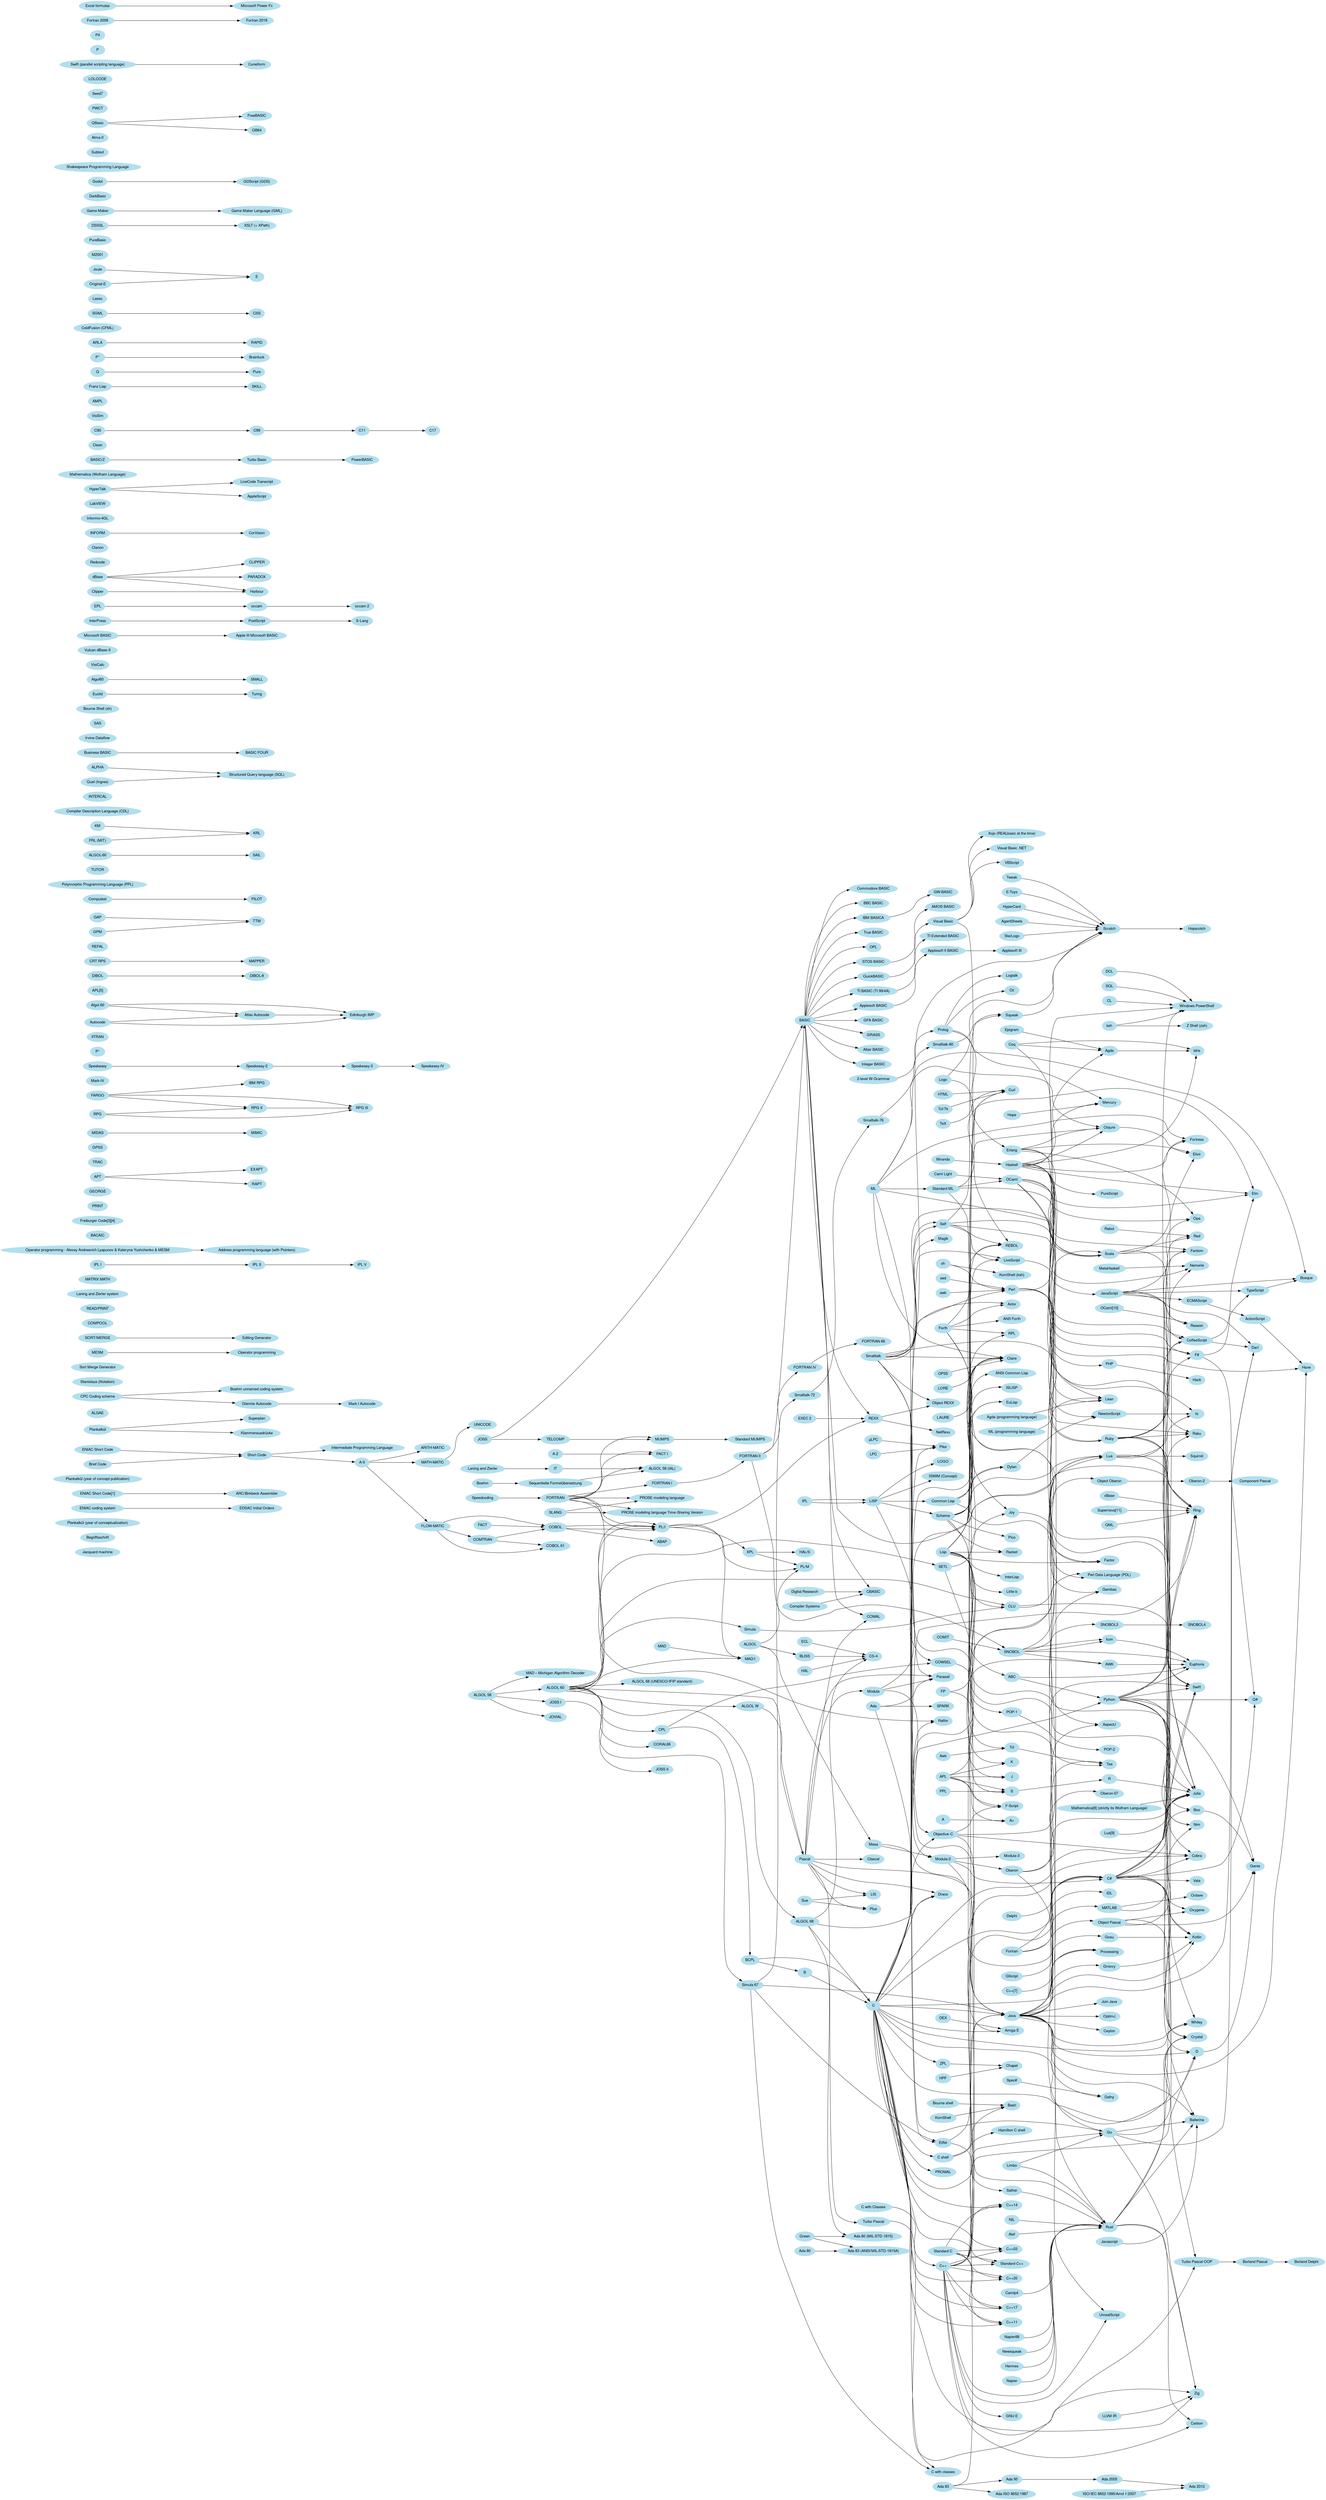 digraph languages {

  fontname="Helvetica,Arial,sans-serif";
  node [fontname="Helvetica,Arial,sans-serif"];
  edge [fontname="Helvetica,Arial,sans-serif"];
  node [color=lightblue2, style=filled];
  rankdir="LR";

  
    
      "Jacquard machine"
    
  
    
      "Begriffsschrift"
    
  
    
      "Plankalkül (year of conceptualization)"
    
  
    
      "ENIAC coding system"
    
  
    
      "ENIAC Short Code[1]" -> "ARC/Birkbeck Assembler"
    
  
    
      "Plankalkül (year of concept publication)"
    
  
    
      "ENIAC coding system" -> "EDSAC Initial Orders"
    
  
    
      "ENIAC Short Code" -> "Short Code"
    
  
    
      "Brief Code" -> "Short Code"
    
  
    
      "Plankalkül" -> "Superplan"
    
  
    
      "ALGAE"
    
  
    
      "Short Code" -> "Intermediate Programming Language"
    
  
    
      "CPC Coding scheme" -> "Boehm unnamed coding system"
    
  
    
      "Plankalkül" -> "Klammerausdrücke"
    
  
    
      "Stanislaus (Notation)"
    
  
    
      "Sort Merge Generator"
    
  
    
      "Short Code" -> "A-0"
    
  
    
      "CPC Coding scheme" -> "Glennie Autocode"
    
  
    
      "MESM" -> "Operator programming"
    
  
    
      "SORT/MERGE" -> "Editing Generator"
    
  
    
      "COMPOOL"
    
  
    
      "Speedcoding"
    
  
    
      "READ/PRINT"
    
  
    
      "Laning and Zierler system"
    
  
    
      "Glennie Autocode" -> "Mark I Autocode"
    
  
    
      "Speedcoding" -> "FORTRAN"
    
  
    
      "A-0" -> "ARITH-MATIC"
    
  
    
      "A-0" -> "MATH-MATIC"
    
  
    
      "MATRIX MATH"
    
  
    
      "IPL I"
    
  
    
      "Operator programming - Alexey Andreevich Lyapunov & Kateryna Yushchenko & MESM" -> "Address programming language (with Pointers)"
    
  
    
      "A-0" -> "FLOW-MATIC"
    
  
    
      "BACAIC"
    
  
    
      "FORTRAN" -> "PACT I"
    
  
    
      "A-2" -> "PACT I"
    
  
    
      "Freiburger Code[3][4]"
    
  
    
      "Boehm" -> "Sequentielle Formelübersetzung"
    
  
    
      "Laning and Zierler" -> "IT"
    
  
    
      "PRINT"
    
  
    
      "IPL I" -> "IPL II"
    
  
    
      "IPL" -> "LISP"
    
  
    
      "FLOW-MATIC" -> "COMTRAN"
    
  
    
      "GEORGE"
    
  
    
      "FORTRAN" -> "FORTRAN I"
    
  
    
      "MATH-MATIC" -> "UNICODE"
    
  
    
      "COMIT"
    
  
    
      "FORTRAN I" -> "FORTRAN II"
    
  
    
      "FORTRAN" -> "ALGOL 58 (IAL)"
    
  
    
      "IT" -> "ALGOL 58 (IAL)"
    
  
    
      "Sequentielle Formelübersetzung" -> "ALGOL 58 (IAL)"
    
  
    
      "IPL II" -> "IPL V"
    
  
    
      "APT"
    
  
    
      "FACT"
    
  
    
      "FLOW-MATIC" -> "COBOL"
    
  
    
      "COMTRAN" -> "COBOL"
    
  
    
      "FACT" -> "COBOL"
    
  
    
      "ALGOL 58" -> "JOVIAL"
    
  
    
      "IPL" -> "LISP"
    
  
    
      "ALGOL 58" -> "MAD – Michigan Algorithm Decoder"
    
  
    
      "TRAC"
    
  
    
      "ALGOL 58" -> "ALGOL 60"
    
  
    
      "FLOW-MATIC" -> "COBOL 61"
    
  
    
      "COMTRAN" -> "COBOL 61"
    
  
    
      "COMIT"
    
  
    
      "GPSS"
    
  
    
      "FORTRAN II" -> "FORTRAN IV"
    
  
    
      "APL"
    
  
    
      "ALGOL 60" -> "Simula"
    
  
    
      "FORTRAN II" -> "SNOBOL"
    
  
    
      "COMIT" -> "SNOBOL"
    
  
    
      "ALGOL 60" -> "CPL"
    
  
    
      "SNOBOL" -> "SNOBOL3"
    
  
    
      "ALGOL 60" -> "ALGOL 68"
    
  
    
      "ALGOL 58" -> "JOSS I"
    
  
    
      "MIDAS" -> "MIMIC"
    
  
    
      "CPL" -> "COWSEL"
    
  
    
      "LISP" -> "COWSEL"
    
  
    
      "ALGOL 60" -> "PL/I"
    
  
    
      "COBOL" -> "PL/I"
    
  
    
      "FORTRAN" -> "PL/I"
    
  
    
      "FORTRAN II" -> "BASIC"
    
  
    
      "JOSS" -> "BASIC"
    
  
    
      "FARGO" -> "IBM RPG"
    
  
    
      "Mark-IV"
    
  
    
      "Speakeasy" -> "Speakeasy-2"
    
  
    
      "TRAC"
    
  
    
      "P′′"
    
  
    
      "IITRAN"
    
  
    
      "FARGO" -> "RPG II"
    
  
    
      "RPG" -> "RPG II"
    
  
    
      "MAD" -> "MAD/I"
    
  
    
      "ALGOL 60" -> "MAD/I"
    
  
    
      "PL/I" -> "MAD/I"
    
  
    
      "JOSS" -> "TELCOMP"
    
  
    
      "Algol 60" -> "Atlas Autocode"
    
  
    
      "Autocode" -> "Atlas Autocode"
    
  
    
      "JOSS I" -> "JOSS II"
    
  
    
      "ALGOL 60" -> "ALGOL W"
    
  
    
      "FORTRAN IV" -> "FORTRAN 66"
    
  
    
      "LISP" -> "ISWIM (Concept)"
    
  
    
      "ALGOL 60" -> "CORAL66"
    
  
    
      "APL[5]"
    
  
    
      "CPL" -> "BCPL"
    
  
    
      "FORTRAN" -> "MUMPS"
    
  
    
      "TELCOMP" -> "MUMPS"
    
  
    
      "ALGOL 60" -> "Simula 67"
    
  
    
      "Lisp" -> "InterLisp"
    
  
    
      "APT" -> "EXAPT"
    
  
    
      "SNOBOL3" -> "SNOBOL4"
    
  
    
      "PL/I" -> "XPL"
    
  
    
      "ALGOL 60" -> "ALGOL 68 (UNESCO/IFIP standard)"
    
  
    
      "COWSEL" -> "POP-1"
    
  
    
      "DIBOL" -> "DIBOL-8"
    
  
    
      "Forth"
    
  
    
      "LISP" -> "LOGO"
    
  
    
      "CRT RPS" -> "MAPPER"
    
  
    
      "REFAL"
    
  
    
      "GAP" -> "TTM"
    
  
    
      "GPM" -> "TTM"
    
  
    
      "Computest" -> "PILOT"
    
  
    
      "ALGOL 60" -> "PL/I"
    
  
    
      "COBOL" -> "PL/I"
    
  
    
      "FORTRAN" -> "PL/I"
    
  
    
      "BCPL" -> "B"
    
  
    
      "Polymorphic Programming Language (PPL)"
    
  
    
      "ALGOL 60" -> "SETL"
    
  
    
      "TUTOR"
    
  
    
      "Algol 60" -> "Edinburgh IMP"
    
  
    
      "Autocode" -> "Edinburgh IMP"
    
  
    
      "Atlas Autocode" -> "Edinburgh IMP"
    
  
    
      "Forth"
    
  
    
      "POP-1" -> "POP-2"
    
  
    
      "ALGOL-60" -> "SAIL"
    
  
    
      "ALGOL 60" -> "Pascal"
    
  
    
      "ALGOL W" -> "Pascal"
    
  
    
      "ALGOL" -> "BLISS"
    
  
    
      "KM" -> "KRL"
    
  
    
      "FRL (MIT)" -> "KRL"
    
  
    
      "Compiler Description Language (CDL)"
    
  
    
      "Simula 67" -> "Smalltalk-72"
    
  
    
      "PL/I" -> "PL/M"
    
  
    
      "ALGOL" -> "PL/M"
    
  
    
      "XPL" -> "PL/M"
    
  
    
      "B" -> "C"
    
  
    
      "BCPL" -> "C"
    
  
    
      "ALGOL 68" -> "C"
    
  
    
      "INTERCAL"
    
  
    
      "2-level W-Grammar" -> "Prolog"
    
  
    
      "ALPHA" -> "Structured Query language (SQL)"
    
  
    
      "Quel (Ingres)" -> "Structured Query language (SQL)"
    
  
    
      "Pascal" -> "COMAL"
    
  
    
      "BASIC" -> "COMAL"
    
  
    
      "ML"
    
  
    
      "Pascal" -> "LIS"
    
  
    
      "Sue" -> "LIS"
    
  
    
      "Speakeasy-2" -> "Speakeasy-3"
    
  
    
      "ALGOL 60" -> "CLU"
    
  
    
      "Lisp" -> "CLU"
    
  
    
      "Simula" -> "CLU"
    
  
    
      "BASIC" -> "GRASS"
    
  
    
      "Business BASIC" -> "BASIC FOUR"
    
  
    
      "SLANG" -> "PROSE modeling language"
    
  
    
      "FORTRAN" -> "PROSE modeling language"
    
  
    
      "SETL" -> "ABC"
    
  
    
      "Irvine Dataflow"
    
  
    
      "SLANG" -> "PROSE modeling language Time-Sharing Version"
    
  
    
      "FORTRAN" -> "PROSE modeling language Time-Sharing Version"
    
  
    
      "LISP" -> "Scheme"
    
  
    
      "BASIC" -> "Altair BASIC"
    
  
    
      "ALGOL 68" -> "CS-4"
    
  
    
      "BLISS" -> "CS-4"
    
  
    
      "ECL" -> "CS-4"
    
  
    
      "HAL" -> "CS-4"
    
  
    
      "Pascal" -> "Modula"
    
  
    
      "Pascal" -> "Plus"
    
  
    
      "Sue" -> "Plus"
    
  
    
      "Smalltalk-72" -> "Smalltalk-76"
    
  
    
      "ALGOL" -> "Mesa"
    
  
    
      "C" -> "Ratfor"
    
  
    
      "FORTRAN" -> "Ratfor"
    
  
    
      "APL" -> "S"
    
  
    
      "PPL" -> "S"
    
  
    
      "Scheme" -> "S"
    
  
    
      "SAS"
    
  
    
      "BASIC" -> "Integer BASIC"
    
  
    
      "FP"
    
  
    
      "Bourne Shell (sh)"
    
  
    
      "BASIC" -> "Commodore BASIC"
    
  
    
      "Fortran" -> "IDL"
    
  
    
      "MUMPS" -> "Standard MUMPS"
    
  
    
      "SNOBOL" -> "Icon"
    
  
    
      "Euclid"
    
  
    
      "BASIC" -> "Applesoft BASIC"
    
  
    
      "APT" -> "RAPT"
    
  
    
      "C" -> "C shell"
    
  
    
      "FARGO" -> "RPG III"
    
  
    
      "RPG" -> "RPG III"
    
  
    
      "RPG II" -> "RPG III"
    
  
    
      "XPL" -> "HAL/S"
    
  
    
      "Applesoft BASIC" -> "Applesoft II BASIC"
    
  
    
      "Irvine Dataflow"
    
  
    
      "Fortran" -> "MATLAB"
    
  
    
      "Algol60" -> "SMALL"
    
  
    
      "VisiCalc"
    
  
    
      "BASIC" -> "TI BASIC (TI 99/4A)"
    
  
    
      "Modula" -> "Modula-2"
    
  
    
      "Mesa" -> "Modula-2"
    
  
    
      "PL/I" -> "REXX"
    
  
    
      "BASIC" -> "REXX"
    
  
    
      "EXEC 2" -> "REXX"
    
  
    
      "C" -> "AWK"
    
  
    
      "SNOBOL" -> "AWK"
    
  
    
      "SNOBOL" -> "Icon"
    
  
    
      "Vulcan dBase-II"
    
  
    
      "ALGOL 68" -> "Ada 80 (MIL-STD-1815)"
    
  
    
      "Green" -> "Ada 80 (MIL-STD-1815)"
    
  
    
      "C" -> "C with classes"
    
  
    
      "Simula 67" -> "C with classes"
    
  
    
      "Applesoft II BASIC" -> "Applesoft III"
    
  
    
      "Microsoft BASIC" -> "Apple III Microsoft BASIC"
    
  
    
      "BASIC" -> "CBASIC"
    
  
    
      "Compiler Systems" -> "CBASIC"
    
  
    
      "Digital Research" -> "CBASIC"
    
  
    
      "Smalltalk-76" -> "Smalltalk-80"
    
  
    
      "TI BASIC (TI 99/4A)" -> "TI Extended BASIC"
    
  
    
      "BASIC" -> "BBC BASIC"
    
  
    
      "BASIC" -> "IBM BASICA"
    
  
    
      "Speakeasy-3" -> "Speakeasy-IV"
    
  
    
      "Pascal" -> "Draco"
    
  
    
      "C" -> "Draco"
    
  
    
      "ALGOL 68" -> "Draco"
    
  
    
      "InterPress" -> "PostScript"
    
  
    
      "Euclid" -> "Turing"
    
  
    
      "IBM BASICA" -> "GW-BASIC"
    
  
    
      "Pascal" -> "Turbo Pascal"
    
  
    
      "Ada 80" -> "Ada 83 (ANSI/MIL-STD-1815A)"
    
  
    
      "Green" -> "Ada 83 (ANSI/MIL-STD-1815A)"
    
  
    
      "Smalltalk" -> "Objective-C"
    
  
    
      "C" -> "Objective-C"
    
  
    
      "C with Classes" -> "C++"
    
  
    
      "BASIC" -> "True BASIC"
    
  
    
      "EPL" -> "occam"
    
  
    
      "COBOL" -> "ABAP"
    
  
    
      "sh" -> "KornShell (ksh)"
    
  
    
      "Pascal" -> "Clascal"
    
  
    
      "dBase" -> "CLIPPER"
    
  
    
      "LISP" -> "Common Lisp"
    
  
    
      "Coq"
    
  
    
      "Forth" -> "RPL"
    
  
    
      "Lisp" -> "RPL"
    
  
    
      "ML" -> "Standard ML"
    
  
    
      "Redcode"
    
  
    
      "BASIC" -> "OPL"
    
  
    
      "dBase" -> "PARADOX"
    
  
    
      "BASIC" -> "QuickBASIC"
    
  
    
      "Clarion"
    
  
    
      "INFORM" -> "CorVision"
    
  
    
      "Simula 67" -> "Eiffel"
    
  
    
      "Ada" -> "Eiffel"
    
  
    
      "BASIC" -> "GFA BASIC"
    
  
    
      "Informix-4GL"
    
  
    
      "LabVIEW"
    
  
    
      "Miranda"
    
  
    
      "Pascal" -> "Object Pascal"
    
  
    
      "C" -> "PROMAL"
    
  
    
      "Prolog" -> "Erlang"
    
  
    
      "Ada 83" -> "Ada ISO 8652:1987"
    
  
    
      "Smalltalk" -> "Self"
    
  
    
      "occam" -> "occam 2"
    
  
    
      "HyperTalk"
    
  
    
      "C" -> "Perl"
    
  
    
      "sed" -> "Perl"
    
  
    
      "awk" -> "Perl"
    
  
    
      "sh" -> "Perl"
    
  
    
      "Modula-2" -> "Oberon"
    
  
    
      "Mathematica (Wolfram Language)"
    
  
    
      "BASIC/Z" -> "Turbo Basic"
    
  
    
      "Clean"
    
  
    
      "MATLAB" -> "Octave"
    
  
    
      "Awk" -> "Tcl"
    
  
    
      "Lisp" -> "Tcl"
    
  
    
      "BASIC" -> "STOS BASIC"
    
  
    
      "Forth" -> "Actor"
    
  
    
      "Smalltalk" -> "Actor"
    
  
    
      "REXX" -> "Object REXX"
    
  
    
      "Smalltalk" -> "Object REXX"
    
  
    
      "Ada" -> "SPARK"
    
  
    
      "APL" -> "A+"
    
  
    
      "A" -> "A+"
    
  
    
      "C shell" -> "Hamilton C shell"
    
  
    
      "C90"
    
  
    
      "Turbo Pascal" -> "Turbo Pascal OOP"
    
  
    
      "Object Pascal" -> "Turbo Pascal OOP"
    
  
    
      "Modula-2" -> "Modula-3"
    
  
    
      "Turbo Basic" -> "PowerBASIC"
    
  
    
      "VisSim"
    
  
    
      "LPC"
    
  
    
      "Bourne shell" -> "Bash"
    
  
    
      "C shell" -> "Bash"
    
  
    
      "KornShell" -> "Bash"
    
  
    
      "Smalltalk" -> "Magik"
    
  
    
      "Eiffel" -> "Sather"
    
  
    
      "STOS BASIC" -> "AMOS BASIC"
    
  
    
      "AMPL"
    
  
    
      "Oberon" -> "Object Oberon"
    
  
    
      "APL" -> "J"
    
  
    
      "FP" -> "J"
    
  
    
      "Miranda" -> "Haskell"
    
  
    
      "Common Lisp" -> "EuLisp"
    
  
    
      "Scheme" -> "EuLisp"
    
  
    
      "ksh" -> "Z Shell (zsh)"
    
  
    
      "Franz Lisp" -> "SKILL"
    
  
    
      "C++" -> "GNU E"
    
  
    
      "HTML"
    
  
    
      "Object Oberon" -> "Oberon-2"
    
  
    
      "Prolog" -> "Oz"
    
  
    
      "Q"
    
  
    
      "ABC" -> "Python"
    
  
    
      "C" -> "Python"
    
  
    
      "QuickBASIC" -> "Visual Basic"
    
  
    
      "Turbo Pascal OOP" -> "Borland Pascal"
    
  
    
      "Common Lisp" -> "Dylan"
    
  
    
      "Scheme" -> "Dylan"
    
  
    
      "PostScript" -> "S-Lang"
    
  
    
      "Smalltalk" -> "Self"
    
  
    
      "DEX" -> "Amiga E"
    
  
    
      "C" -> "Amiga E"
    
  
    
      "Modula-2" -> "Amiga E"
    
  
    
      "P'′" -> "Brainfuck"
    
  
    
      "HyperTalk" -> "LiveCode Transcript"
    
  
    
      "HyperTalk" -> "AppleScript"
    
  
    
      "APL" -> "K"
    
  
    
      "Lisp" -> "K"
    
  
    
      "Scheme" -> "Lua"
    
  
    
      "SNOBOL" -> "Lua"
    
  
    
      "Modula" -> "Lua"
    
  
    
      "CLU" -> "Lua"
    
  
    
      "C++" -> "Lua"
    
  
    
      "S" -> "R"
    
  
    
      "C" -> "ZPL"
    
  
    
      "Self" -> "NewtonScript"
    
  
    
      "Dylan" -> "NewtonScript"
    
  
    
      "SNOBOL" -> "Euphoria"
    
  
    
      "AWK" -> "Euphoria"
    
  
    
      "ABC" -> "Euphoria"
    
  
    
      "Icon" -> "Euphoria"
    
  
    
      "Python" -> "Euphoria"
    
  
    
      "Smalltalk" -> "Claire"
    
  
    
      "SETL" -> "Claire"
    
  
    
      "OPS5" -> "Claire"
    
  
    
      "Lisp" -> "Claire"
    
  
    
      "ML" -> "Claire"
    
  
    
      "C" -> "Claire"
    
  
    
      "LORE" -> "Claire"
    
  
    
      "LAURE" -> "Claire"
    
  
    
      "Common Lisp" -> "ANSI Common Lisp"
    
  
    
      "ARLA" -> "RAPID"
    
  
    
      "LPC" -> "Pike"
    
  
    
      "C" -> "Pike"
    
  
    
      "µLPC" -> "Pike"
    
  
    
      "Forth" -> "ANS Forth"
    
  
    
      "Ada 83" -> "Ada 95"
    
  
    
      "Borland Pascal" -> "Borland Delphi"
    
  
    
      "ColdFusion (CFML)"
    
  
    
      "C" -> "Java"
    
  
    
      "Simula 67" -> "Java"
    
  
    
      "C++" -> "Java"
    
  
    
      "Smalltalk" -> "Java"
    
  
    
      "Ada 83" -> "Java"
    
  
    
      "Objective-C" -> "Java"
    
  
    
      "Mesa" -> "Java"
    
  
    
      "Self" -> "LiveScript"
    
  
    
      "C" -> "LiveScript"
    
  
    
      "Scheme" -> "LiveScript"
    
  
    
      "Prolog" -> "Mercury"
    
  
    
      "Hope" -> "Mercury"
    
  
    
      "Haskell" -> "Mercury"
    
  
    
      "Perl" -> "PHP"
    
  
    
      "Smalltalk" -> "Ruby"
    
  
    
      "Perl" -> "Ruby"
    
  
    
      "LiveScript" -> "JavaScript"
    
  
    
      "Scheme" -> "Racket"
    
  
    
      "Lisp" -> "Racket"
    
  
    
      "SGML" -> "CSS"
    
  
    
      "Lisp" -> "Curl"
    
  
    
      "C++" -> "Curl"
    
  
    
      "Tcl/Tk" -> "Curl"
    
  
    
      "TeX" -> "Curl"
    
  
    
      "HTML" -> "Curl"
    
  
    
      "Lasso"
    
  
    
      "APL" -> "Perl Data Language (PDL)"
    
  
    
      "Perl" -> "Perl Data Language (PDL)"
    
  
    
      "Visual Basic" -> "VBScript"
    
  
    
      "Caml Light" -> "OCaml"
    
  
    
      "Standard ML" -> "OCaml"
    
  
    
      "REXX" -> "NetRexx"
    
  
    
      "Oberon-2" -> "Component Pascal"
    
  
    
      "Joule" -> "E"
    
  
    
      "Original-E" -> "E"
    
  
    
      "Scheme" -> "Pico"
    
  
    
      "Smalltalk-80" -> "Squeak"
    
  
    
      "Self" -> "Squeak"
    
  
    
      "JavaScript" -> "ECMAScript"
    
  
    
      "Smalltalk" -> "F-Script"
    
  
    
      "APL" -> "F-Script"
    
  
    
      "Objective-C" -> "F-Script"
    
  
    
      "Common Lisp" -> "ISLISP"
    
  
    
      "Java" -> "Tea"
    
  
    
      "Scheme" -> "Tea"
    
  
    
      "Tcl" -> "Tea"
    
  
    
      "Self" -> "REBOL"
    
  
    
      "Forth" -> "REBOL"
    
  
    
      "Lisp" -> "REBOL"
    
  
    
      "Logo" -> "REBOL"
    
  
    
      "Prolog" -> "Logtalk"
    
  
    
      "ECMAScript" -> "ActionScript"
    
  
    
      "C++" -> "Standard C++"
    
  
    
      "Standard C" -> "Standard C++"
    
  
    
      "C" -> "Standard C++"
    
  
    
      "M2001"
    
  
    
      "PureBasic"
    
  
    
      "C++" -> "UnrealScript"
    
  
    
      "Java" -> "UnrealScript"
    
  
    
      "DSSSL" -> "XSLT (+ XPath)"
    
  
    
      "Visual Basic" -> "Xojo (REALbasic at the time)"
    
  
    
      "C90" -> "C99"
    
  
    
      "Visual Basic" -> "Gambas"
    
  
    
      "Java" -> "Gambas"
    
  
    
      "Game Maker" -> "Game Maker Language (GML)"
    
  
    
      "dBase" -> "Harbour"
    
  
    
      "Clipper" -> "Harbour"
    
  
    
      "Java" -> "Join Java"
    
  
    
      "DarkBasic"
    
  
    
      "C" -> "C#"
    
  
    
      "C++" -> "C#"
    
  
    
      "Java" -> "C#"
    
  
    
      "Delphi" -> "C#"
    
  
    
      "Modula-2" -> "C#"
    
  
    
      "FP" -> "Joy"
    
  
    
      "Forth" -> "Joy"
    
  
    
      "Java" -> "AspectJ"
    
  
    
      "Common Lisp" -> "AspectJ"
    
  
    
      "C" -> "D"
    
  
    
      "C++" -> "D"
    
  
    
      "C#" -> "D"
    
  
    
      "Java" -> "D"
    
  
    
      "Java" -> "Processing"
    
  
    
      "C" -> "Processing"
    
  
    
      "C++[7]" -> "Processing"
    
  
    
      "Visual Basic" -> "Visual Basic .NET"
    
  
    
      "Godot" -> "GDScript (GDS)"
    
  
    
      "Shakespeare Programming Language"
    
  
    
      "Self" -> "Io"
    
  
    
      "NewtonScript" -> "Io"
    
  
    
      "Lua" -> "Io"
    
  
    
      "GScript" -> "Gosu"
    
  
    
      "Logo" -> "Scratch"
    
  
    
      "Smalltalk" -> "Scratch"
    
  
    
      "Squeak" -> "Scratch"
    
  
    
      "E-Toys" -> "Scratch"
    
  
    
      "HyperCard" -> "Scratch"
    
  
    
      "AgentSheets" -> "Scratch"
    
  
    
      "StarLogo" -> "Scratch"
    
  
    
      "Tweak" -> "Scratch"
    
  
    
      "C#" -> "Nemerle"
    
  
    
      "ML" -> "Nemerle"
    
  
    
      "MetaHaskell" -> "Nemerle"
    
  
    
      "Joy" -> "Factor"
    
  
    
      "Forth" -> "Factor"
    
  
    
      "Lisp" -> "Factor"
    
  
    
      "Smalltalk" -> "Scala"
    
  
    
      "Java" -> "Scala"
    
  
    
      "Haskell" -> "Scala"
    
  
    
      "Standard ML" -> "Scala"
    
  
    
      "OCaml" -> "Scala"
    
  
    
      "C++" -> "C++03"
    
  
    
      "Standard C" -> "C++03"
    
  
    
      "C" -> "C++03"
    
  
    
      "Lua" -> "Squirrel"
    
  
    
      "Python" -> "Boo"
    
  
    
      "C#" -> "Boo"
    
  
    
      "Subtext"
    
  
    
      "Alma-0"
    
  
    
      "QBasic" -> "FreeBASIC"
    
  
    
      "Java" -> "Groovy"
    
  
    
      "Lisp" -> "Little b"
    
  
    
      "C#" -> "Fantom"
    
  
    
      "Scala" -> "Fantom"
    
  
    
      "Ruby" -> "Fantom"
    
  
    
      "Erlang" -> "Fantom"
    
  
    
      "OCaml" -> "F#"
    
  
    
      "C#" -> "F#"
    
  
    
      "Haskell" -> "F#"
    
  
    
      "ActionScript" -> "Haxe"
    
  
    
      "OCaml" -> "Haxe"
    
  
    
      "Java" -> "Haxe"
    
  
    
      "Object Pascal" -> "Oxygene"
    
  
    
      "C#" -> "Oxygene"
    
  
    
      "PWCT"
    
  
    
      "Seed7"
    
  
    
      "Python" -> "Cobra"
    
  
    
      "C#" -> "Cobra"
    
  
    
      "Eiffel" -> "Cobra"
    
  
    
      "Objective-C" -> "Cobra"
    
  
    
      "C#" -> "Windows PowerShell"
    
  
    
      "ksh" -> "Windows PowerShell"
    
  
    
      "Perl" -> "Windows PowerShell"
    
  
    
      "CL" -> "Windows PowerShell"
    
  
    
      "DCL" -> "Windows PowerShell"
    
  
    
      "SQL" -> "Windows PowerShell"
    
  
    
      "Java" -> "OptimJ"
    
  
    
      "Scala" -> "Fortress"
    
  
    
      "ML" -> "Fortress"
    
  
    
      "Haskell" -> "Fortress"
    
  
    
      "C#" -> "Vala"
    
  
    
      "Ada 95" -> "Ada 2005"
    
  
    
      "Coq" -> "Agda"
    
  
    
      "Epigram" -> "Agda"
    
  
    
      "Haskell" -> "Agda"
    
  
    
      "QBasic" -> "QB64"
    
  
    
      "Lisp" -> "Clojure"
    
  
    
      "ML" -> "Clojure"
    
  
    
      "Haskell" -> "Clojure"
    
  
    
      "Erlang" -> "Clojure"
    
  
    
      "LOLCODE"
    
  
    
      "Oberon" -> "Oberon-07"
    
  
    
      "Swift (parallel scripting language)"
    
  
    
      "Python" -> "Nim"
    
  
    
      "Lisp" -> "Nim"
    
  
    
      "Object Pascal" -> "Nim"
    
  
    
      "Python" -> "Genie"
    
  
    
      "Boo" -> "Genie"
    
  
    
      "D" -> "Genie"
    
  
    
      "Object Pascal" -> "Genie"
    
  
    
      "Q" -> "Pure"
    
  
    
      "HPF" -> "Chapel"
    
  
    
      "ZPL" -> "Chapel"
    
  
    
      "C" -> "Go"
    
  
    
      "Oberon" -> "Go"
    
  
    
      "Limbo" -> "Go"
    
  
    
      "Smalltalk" -> "Go"
    
  
    
      "JavaScript" -> "CoffeeScript"
    
  
    
      "Ruby" -> "CoffeeScript"
    
  
    
      "Python" -> "CoffeeScript"
    
  
    
      "Haskell" -> "CoffeeScript"
    
  
    
      "Haskell" -> "Idris"
    
  
    
      "Agda" -> "Idris"
    
  
    
      "Coq" -> "Idris"
    
  
    
      "Modula" -> "Parasail"
    
  
    
      "Ada" -> "Parasail"
    
  
    
      "Pascal" -> "Parasail"
    
  
    
      "ML" -> "Parasail"
    
  
    
      "Java" -> "Whiley"
    
  
    
      "C" -> "Whiley"
    
  
    
      "Python" -> "Whiley"
    
  
    
      "Java" -> "Dafny"
    
  
    
      "Spec#" -> "Dafny"
    
  
    
      "Alef" -> "Rust"
    
  
    
      "C++" -> "Rust"
    
  
    
      "Camlp4" -> "Rust"
    
  
    
      "Erlang" -> "Rust"
    
  
    
      "Hermes" -> "Rust"
    
  
    
      "Limbo" -> "Rust"
    
  
    
      "Napier" -> "Rust"
    
  
    
      "Napier88" -> "Rust"
    
  
    
      "Newsqueak" -> "Rust"
    
  
    
      "NIL" -> "Rust"
    
  
    
      "Sather" -> "Rust"
    
  
    
      "Standard ML" -> "Rust"
    
  
    
      "C99" -> "C11"
    
  
    
      "Java" -> "Ceylon"
    
  
    
      "Java" -> "Dart"
    
  
    
      "JavaScript" -> "Dart"
    
  
    
      "CoffeeScript" -> "Dart"
    
  
    
      "Go" -> "Dart"
    
  
    
      "C++" -> "C++11"
    
  
    
      "Standard C" -> "C++11"
    
  
    
      "C" -> "C++11"
    
  
    
      "Java" -> "Kotlin"
    
  
    
      "Scala" -> "Kotlin"
    
  
    
      "Groovy" -> "Kotlin"
    
  
    
      "C#" -> "Kotlin"
    
  
    
      "Gosu" -> "Kotlin"
    
  
    
      "Rebol" -> "Red"
    
  
    
      "Scala" -> "Red"
    
  
    
      "Lua" -> "Red"
    
  
    
      "OCaml" -> "Opa"
    
  
    
      "Erlang" -> "Opa"
    
  
    
      "JavaScript" -> "Opa"
    
  
    
      "Erlang" -> "Elixir"
    
  
    
      "Ruby" -> "Elixir"
    
  
    
      "Clojure" -> "Elixir"
    
  
    
      "Haskell" -> "Elm"
    
  
    
      "Standard ML" -> "Elm"
    
  
    
      "OCaml" -> "Elm"
    
  
    
      "F#" -> "Elm"
    
  
    
      "JavaScript" -> "TypeScript"
    
  
    
      "CoffeeScript" -> "TypeScript"
    
  
    
      "MATLAB" -> "Julia"
    
  
    
      "Lisp" -> "Julia"
    
  
    
      "C" -> "Julia"
    
  
    
      "Fortran" -> "Julia"
    
  
    
      "Mathematica[8] (strictly its Wolfram Language)" -> "Julia"
    
  
    
      "Python" -> "Julia"
    
  
    
      "Perl" -> "Julia"
    
  
    
      "R" -> "Julia"
    
  
    
      "Ruby" -> "Julia"
    
  
    
      "Lua[9]" -> "Julia"
    
  
    
      "P"
    
  
    
      "Ada 2005" -> "Ada 2012"
    
  
    
      "ISO/IEC 8652:1995/Amd 1:2007" -> "Ada 2012"
    
  
    
      "P4"
    
  
    
      "Haskell" -> "PureScript"
    
  
    
      "Scratch" -> "Hopscotch"
    
  
    
      "Swift (parallel scripting language)" -> "Cuneiform"
    
  
    
      "ML (programming language)" -> "Lean"
    
  
    
      "Coq" -> "Lean"
    
  
    
      "Haskell" -> "Lean"
    
  
    
      "Agda (programming language)" -> "Lean"
    
  
    
      "Ruby" -> "Crystal"
    
  
    
      "C" -> "Crystal"
    
  
    
      "Rust" -> "Crystal"
    
  
    
      "Go" -> "Crystal"
    
  
    
      "C#" -> "Crystal"
    
  
    
      "Python" -> "Crystal"
    
  
    
      "PHP" -> "Hack"
    
  
    
      "Objective-C" -> "Swift"
    
  
    
      "Rust" -> "Swift"
    
  
    
      "Haskell" -> "Swift"
    
  
    
      "Ruby" -> "Swift"
    
  
    
      "Python" -> "Swift"
    
  
    
      "C#" -> "Swift"
    
  
    
      "CLU" -> "Swift"
    
  
    
      "C++" -> "C++14"
    
  
    
      "Standard C" -> "C++14"
    
  
    
      "C" -> "C++14"
    
  
    
      "Perl" -> "Raku"
    
  
    
      "Haskell" -> "Raku"
    
  
    
      "Python" -> "Raku"
    
  
    
      "Ruby" -> "Raku"
    
  
    
      "C" -> "Zig"
    
  
    
      "C++" -> "Zig"
    
  
    
      "LLVM IR" -> "Zig"
    
  
    
      "Go" -> "Zig"
    
  
    
      "Rust" -> "Zig"
    
  
    
      "JavaScript" -> "Reason"
    
  
    
      "OCaml[10]" -> "Reason"
    
  
    
      "Lua" -> "Ring"
    
  
    
      "Python" -> "Ring"
    
  
    
      "Ruby" -> "Ring"
    
  
    
      "C" -> "Ring"
    
  
    
      "C#" -> "Ring"
    
  
    
      "BASIC" -> "Ring"
    
  
    
      "QML" -> "Ring"
    
  
    
      "xBase" -> "Ring"
    
  
    
      "Supernova[11]" -> "Ring"
    
  
    
      "C++" -> "C++17"
    
  
    
      "Standard C" -> "C++17"
    
  
    
      "C" -> "C++17"
    
  
    
      "Java" -> "Ballerina"
    
  
    
      "Javascript" -> "Ballerina"
    
  
    
      "Go" -> "Ballerina"
    
  
    
      "Rust" -> "Ballerina"
    
  
    
      "C#" -> "Ballerina"
    
  
    
      "C#" -> "Q#"
    
  
    
      "F#" -> "Q#"
    
  
    
      "Python" -> "Q#"
    
  
    
      "C11" -> "C17"
    
  
    
      "Fortran 2008" -> "Fortran 2018"
    
  
    
      "JavaScript" -> "Bosque"
    
  
    
      "TypeScript" -> "Bosque"
    
  
    
      "ML" -> "Bosque"
    
  
    
      "C++" -> "C++20"
    
  
    
      "Standard C" -> "C++20"
    
  
    
      "C" -> "C++20"
    
  
    
      "Excel formulas" -> "Microsoft Power Fx"
    
  
    
      "C++" -> "Carbon"
    
  
    
      "Rust" -> "Carbon"
    
  
}